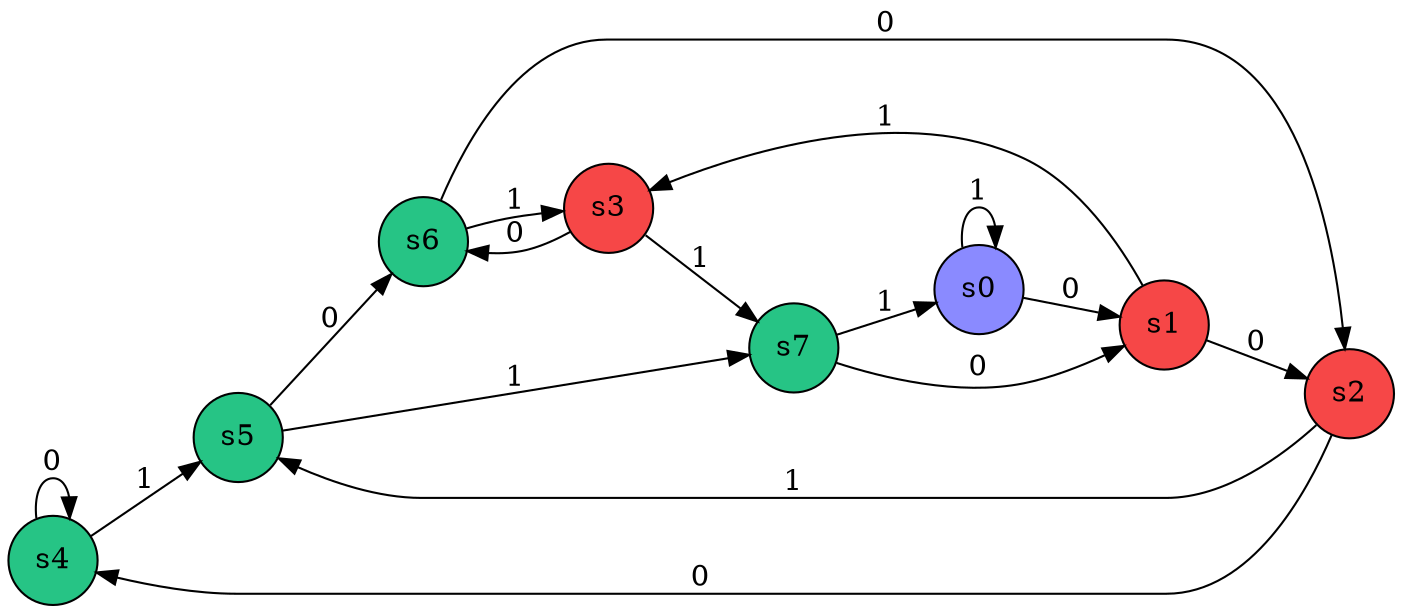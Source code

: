 digraph "DFA by direct method" {
	rankdir=LR size=10
	node [fillcolor="#26C485" shape=circle style=filled]
	s4
	s5
	s6
	s7
	node [fillcolor="#8a8aff" shape=circle style=filled]
	s0
	node [fillcolor="#f64747" shape=circle style=filled]
	s0 -> s1 [label=0]
	s0 -> s0 [label=1]
	s1 -> s2 [label=0]
	s1 -> s3 [label=1]
	s2 -> s4 [label=0]
	s2 -> s5 [label=1]
	s3 -> s6 [label=0]
	s3 -> s7 [label=1]
	s4 -> s4 [label=0]
	s4 -> s5 [label=1]
	s5 -> s6 [label=0]
	s5 -> s7 [label=1]
	s6 -> s2 [label=0]
	s6 -> s3 [label=1]
	s7 -> s1 [label=0]
	s7 -> s0 [label=1]
}
